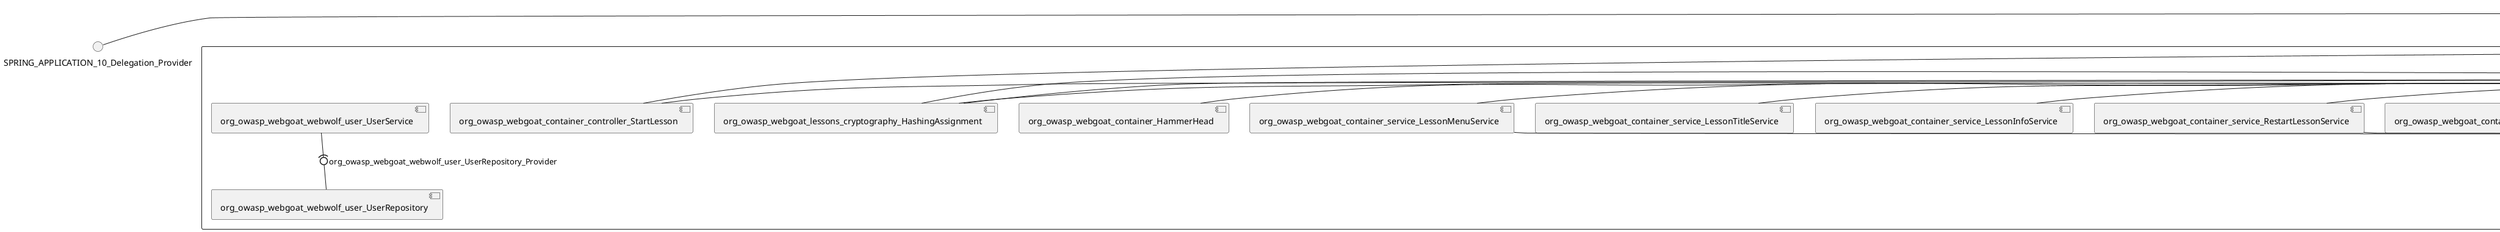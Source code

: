 @startuml
skinparam fixCircleLabelOverlapping true
skinparam componentStyle uml2
() SPRING_APPLICATION_10_Delegation_Provider
() SPRING_APPLICATION_11_Delegation_Provider
() SPRING_APPLICATION_12_Delegation_Provider
() SPRING_APPLICATION_13_Delegation_Provider
() SPRING_APPLICATION_14_Delegation_Provider
() SPRING_APPLICATION_15_Delegation_Provider
() SPRING_APPLICATION_16_Delegation_Provider
() SPRING_APPLICATION_2_Delegation_Provider
() SPRING_APPLICATION_3_Delegation_Provider
() SPRING_APPLICATION_4_Delegation_Provider
() SPRING_APPLICATION_5_Delegation_Provider
() SPRING_APPLICATION_6_Delegation_Provider
() SPRING_APPLICATION_7_Delegation_Provider
() SPRING_APPLICATION_8_Delegation_Provider
() SPRING_APPLICATION_9_Delegation_Provider
() SPRING_APPLICATION_BypassRestrictions_FieldRestrictions_POST_Delegation_Provider
() SPRING_APPLICATION_BypassRestrictions_frontendValidation_POST_Delegation_Provider
() SPRING_APPLICATION_ChromeDevTools_dummy_POST_Delegation_Provider
() SPRING_APPLICATION_ChromeDevTools_network_POST_Delegation_Provider
() SPRING_APPLICATION_CrossSiteScriptingStored_stored_xss_POST_Delegation_Provider
() SPRING_APPLICATION_CrossSiteScriptingStored_stored_xss_follow_up_POST_Delegation_Provider
() SPRING_APPLICATION_CrossSiteScripting_attack1_POST_Delegation_Provider
() SPRING_APPLICATION_CrossSiteScripting_attack3_POST_Delegation_Provider
() SPRING_APPLICATION_CrossSiteScripting_attack4_POST_Delegation_Provider
() SPRING_APPLICATION_CrossSiteScripting_attack5a_GET_Delegation_Provider
() SPRING_APPLICATION_CrossSiteScripting_attack6a_POST_Delegation_Provider
() SPRING_APPLICATION_CrossSiteScripting_dom_follow_up_POST_Delegation_Provider
() SPRING_APPLICATION_CrossSiteScripting_phone_home_xss_POST_Delegation_Provider
() SPRING_APPLICATION_CrossSiteScripting_quiz_GET_POST_Delegation_Provider
() SPRING_APPLICATION_Delegation_Provider
() SPRING_APPLICATION_GET_10_Delegation_Provider
() SPRING_APPLICATION_GET_11_Delegation_Provider
() SPRING_APPLICATION_GET_2_Delegation_Provider
() SPRING_APPLICATION_GET_3_Delegation_Provider
() SPRING_APPLICATION_GET_4_Delegation_Provider
() SPRING_APPLICATION_GET_5_Delegation_Provider
() SPRING_APPLICATION_GET_6_Delegation_Provider
() SPRING_APPLICATION_GET_7_Delegation_Provider
() SPRING_APPLICATION_GET_8_Delegation_Provider
() SPRING_APPLICATION_GET_9_Delegation_Provider
() SPRING_APPLICATION_GET_Delegation_Provider
() SPRING_APPLICATION_HtmlTampering_task_POST_Delegation_Provider
() SPRING_APPLICATION_HttpBasics_attack1_POST_Delegation_Provider
() SPRING_APPLICATION_HttpBasics_attack2_POST_Delegation_Provider
() SPRING_APPLICATION_IDOR_diff_attributes_POST_Delegation_Provider
() SPRING_APPLICATION_IDOR_login_POST_Delegation_Provider
() SPRING_APPLICATION_IDOR_profile_alt_path_POST_Delegation_Provider
() SPRING_APPLICATION_InsecureDeserialization_task_POST_Delegation_Provider
() SPRING_APPLICATION_InsecureLogin_Delegation_Provider
() SPRING_APPLICATION_JWT_decode_POST_Delegation_Provider
() SPRING_APPLICATION_JWT_jku_Delegation_Provider
() SPRING_APPLICATION_JWT_kid_Delegation_Provider
() SPRING_APPLICATION_JWT_quiz_GET_POST_Delegation_Provider
() SPRING_APPLICATION_JWT_refresh_Delegation_Provider
() SPRING_APPLICATION_JWT_secret_POST_Delegation_Provider
() SPRING_APPLICATION_JWT_votings_Delegation_Provider
() SPRING_APPLICATION_LogSpoofing_log_bleeding_POST_Delegation_Provider
() SPRING_APPLICATION_LogSpoofing_log_spoofing_POST_Delegation_Provider
() SPRING_APPLICATION_POST_10_Delegation_Provider
() SPRING_APPLICATION_POST_11_Delegation_Provider
() SPRING_APPLICATION_POST_12_Delegation_Provider
() SPRING_APPLICATION_POST_13_Delegation_Provider
() SPRING_APPLICATION_POST_14_Delegation_Provider
() SPRING_APPLICATION_POST_15_Delegation_Provider
() SPRING_APPLICATION_POST_16_Delegation_Provider
() SPRING_APPLICATION_POST_17_Delegation_Provider
() SPRING_APPLICATION_POST_18_Delegation_Provider
() SPRING_APPLICATION_POST_2_Delegation_Provider
() SPRING_APPLICATION_POST_3_Delegation_Provider
() SPRING_APPLICATION_POST_4_Delegation_Provider
() SPRING_APPLICATION_POST_5_Delegation_Provider
() SPRING_APPLICATION_POST_6_Delegation_Provider
() SPRING_APPLICATION_POST_7_Delegation_Provider
() SPRING_APPLICATION_POST_8_Delegation_Provider
() SPRING_APPLICATION_POST_9_Delegation_Provider
() SPRING_APPLICATION_POST_Delegation_Provider
() SPRING_APPLICATION_PUT_Delegation_Provider
() SPRING_APPLICATION_PasswordReset_ForgotPassword_create_password_reset_link_POST_Delegation_Provider
() SPRING_APPLICATION_PasswordReset_SecurityQuestions_POST_Delegation_Provider
() SPRING_APPLICATION_PasswordReset_reset_Delegation_Provider
() SPRING_APPLICATION_PasswordReset_simple_mail_reset_POST_Delegation_Provider
() SPRING_APPLICATION_PathTraversal_profile_picture_GET_Delegation_Provider
() SPRING_APPLICATION_PathTraversal_profile_picture_fix_GET_Delegation_Provider
() SPRING_APPLICATION_PathTraversal_profile_upload_POST_Delegation_Provider
() SPRING_APPLICATION_PathTraversal_profile_upload_fix_POST_Delegation_Provider
() SPRING_APPLICATION_PathTraversal_profile_upload_remove_user_input_POST_Delegation_Provider
() SPRING_APPLICATION_PathTraversal_random_POST_Delegation_Provider
() SPRING_APPLICATION_PathTraversal_random_picture_GET_Delegation_Provider
() SPRING_APPLICATION_PathTraversal_zip_slip_Delegation_Provider
() SPRING_APPLICATION_SSRF_task1_POST_Delegation_Provider
() SPRING_APPLICATION_SSRF_task2_POST_Delegation_Provider
() SPRING_APPLICATION_SecurePasswords_assignment_POST_Delegation_Provider
() SPRING_APPLICATION_SqlInjectionAdvanced_attack6a_POST_Delegation_Provider
() SPRING_APPLICATION_SqlInjectionAdvanced_attack6b_POST_Delegation_Provider
() SPRING_APPLICATION_SqlInjectionAdvanced_challenge_Login_POST_Delegation_Provider
() SPRING_APPLICATION_SqlInjectionAdvanced_challenge_PUT_Delegation_Provider
() SPRING_APPLICATION_SqlInjectionAdvanced_quiz_GET_POST_Delegation_Provider
() SPRING_APPLICATION_SqlInjectionMitigations_attack10a_POST_Delegation_Provider
() SPRING_APPLICATION_SqlInjectionMitigations_attack10b_POST_Delegation_Provider
() SPRING_APPLICATION_SqlInjectionMitigations_attack12a_POST_Delegation_Provider
() SPRING_APPLICATION_SqlInjectionMitigations_servers_GET_Delegation_Provider
() SPRING_APPLICATION_SqlInjection_assignment5a_POST_Delegation_Provider
() SPRING_APPLICATION_SqlInjection_assignment5b_POST_Delegation_Provider
() SPRING_APPLICATION_SqlInjection_attack10_POST_Delegation_Provider
() SPRING_APPLICATION_SqlInjection_attack2_POST_Delegation_Provider
() SPRING_APPLICATION_SqlInjection_attack3_POST_Delegation_Provider
() SPRING_APPLICATION_SqlInjection_attack4_POST_Delegation_Provider
() SPRING_APPLICATION_SqlInjection_attack5_POST_Delegation_Provider
() SPRING_APPLICATION_SqlInjection_attack8_POST_Delegation_Provider
() SPRING_APPLICATION_SqlInjection_attack9_POST_Delegation_Provider
() SPRING_APPLICATION_SqlOnlyInputValidationOnKeywords_attack_POST_Delegation_Provider
() SPRING_APPLICATION_SqlOnlyInputValidation_attack_POST_Delegation_Provider
() SPRING_APPLICATION_VulnerableComponents_attack1_POST_Delegation_Provider
() SPRING_APPLICATION_WebWolf_GET_Delegation_Provider
() SPRING_APPLICATION_WebWolf_landing_Delegation_Provider
() SPRING_APPLICATION_WebWolf_mail_Delegation_Provider
() SPRING_APPLICATION_challenge_1_POST_Delegation_Provider
() SPRING_APPLICATION_challenge_5_POST_Delegation_Provider
() SPRING_APPLICATION_challenge_7_Delegation_Provider
() SPRING_APPLICATION_challenge_8_Delegation_Provider
() SPRING_APPLICATION_challenge_logo_Delegation_Provider
() SPRING_APPLICATION_cia_quiz_GET_POST_Delegation_Provider
() SPRING_APPLICATION_clientSideFiltering_attack1_POST_Delegation_Provider
() SPRING_APPLICATION_clientSideFiltering_challenge_store_coupons_GET_Delegation_Provider
() SPRING_APPLICATION_clientSideFiltering_getItForFree_POST_Delegation_Provider
() SPRING_APPLICATION_clientSideFiltering_salaries_GET_Delegation_Provider
() SPRING_APPLICATION_crypto_encoding_basic_auth_POST_Delegation_Provider
() SPRING_APPLICATION_crypto_encoding_xor_POST_Delegation_Provider
() SPRING_APPLICATION_crypto_hashing_POST_Delegation_Provider
() SPRING_APPLICATION_crypto_secure_defaults_POST_Delegation_Provider
() SPRING_APPLICATION_crypto_signing_verify_POST_Delegation_Provider
() SPRING_APPLICATION_csrf_feedback_message_POST_Delegation_Provider
() SPRING_APPLICATION_csrf_review_POST_Delegation_Provider
() SPRING_APPLICATION_files_GET_Delegation_Provider
() SPRING_APPLICATION_fileupload_POST_Delegation_Provider
() SPRING_APPLICATION_jwt_Delegation_Provider
() SPRING_APPLICATION_landing_Delegation_Provider
() SPRING_APPLICATION_lesson_template_Delegation_Provider
() SPRING_APPLICATION_login_oauth_mvc_GET_Delegation_Provider
() SPRING_APPLICATION_mail_DELETE_GET_POST_Delegation_Provider
() SPRING_APPLICATION_register_mvc_POST_Delegation_Provider
() SPRING_APPLICATION_registration_GET_Delegation_Provider
() SPRING_APPLICATION_requests_GET_Delegation_Provider
() SPRING_APPLICATION_scoreboard_data_GET_Delegation_Provider
() SPRING_APPLICATION_server_directory_GET_Delegation_Provider
() SPRING_APPLICATION_service_debug_labels_mvc_Delegation_Provider
() SPRING_APPLICATION_service_lessonoverview_mvc_Delegation_Provider
() SPRING_APPLICATION_xxe_comments_GET_Delegation_Provider
rectangle System {
[org_owasp_webgoat_container_HammerHead] [[webgoat-webgoat.repository#_KHBaiCM3Ee-IQ7RO3t8ymA]]
[org_owasp_webgoat_container_WebWolfRedirect] [[webgoat-webgoat.repository#_KHBaiCM3Ee-IQ7RO3t8ymA]]
[org_owasp_webgoat_container_controller_StartLesson] [[webgoat-webgoat.repository#_KHBaiCM3Ee-IQ7RO3t8ymA]]
[org_owasp_webgoat_container_controller_Welcome] [[webgoat-webgoat.repository#_KHBaiCM3Ee-IQ7RO3t8ymA]]
[org_owasp_webgoat_container_i18n_PluginMessages_Provider] [[webgoat-webgoat.repository#_KHBaiCM3Ee-IQ7RO3t8ymA]]
[org_owasp_webgoat_container_service_EnvironmentService] [[webgoat-webgoat.repository#_KHBaiCM3Ee-IQ7RO3t8ymA]]
[org_owasp_webgoat_container_service_HintService] [[webgoat-webgoat.repository#_KHBaiCM3Ee-IQ7RO3t8ymA]]
[org_owasp_webgoat_container_service_LabelDebugService] [[webgoat-webgoat.repository#_KHBaiCM3Ee-IQ7RO3t8ymA]]
[org_owasp_webgoat_container_service_LabelService] [[webgoat-webgoat.repository#_KHBaiCM3Ee-IQ7RO3t8ymA]]
[org_owasp_webgoat_container_service_LessonInfoService] [[webgoat-webgoat.repository#_KHBaiCM3Ee-IQ7RO3t8ymA]]
[org_owasp_webgoat_container_service_LessonMenuService] [[webgoat-webgoat.repository#_KHBaiCM3Ee-IQ7RO3t8ymA]]
[org_owasp_webgoat_container_service_LessonProgressService] [[webgoat-webgoat.repository#_KHBaiCM3Ee-IQ7RO3t8ymA]]
[org_owasp_webgoat_container_service_LessonTitleService] [[webgoat-webgoat.repository#_KHBaiCM3Ee-IQ7RO3t8ymA]]
[org_owasp_webgoat_container_service_ReportCardService] [[webgoat-webgoat.repository#_KHBaiCM3Ee-IQ7RO3t8ymA]]
[org_owasp_webgoat_container_service_RestartLessonService] [[webgoat-webgoat.repository#_KHBaiCM3Ee-IQ7RO3t8ymA]]
[org_owasp_webgoat_container_service_SessionService] [[webgoat-webgoat.repository#_KHBaiCM3Ee-IQ7RO3t8ymA]]
[org_owasp_webgoat_container_session_UserSessionData_Provider] [[webgoat-webgoat.repository#_KHBaiCM3Ee-IQ7RO3t8ymA]]
[org_owasp_webgoat_container_session_WebSession_Provider] [[webgoat-webgoat.repository#_KHBaiCM3Ee-IQ7RO3t8ymA]]
[org_owasp_webgoat_container_users_RegistrationController] [[webgoat-webgoat.repository#_KHBaiCM3Ee-IQ7RO3t8ymA]]
[org_owasp_webgoat_container_users_Scoreboard] [[webgoat-webgoat.repository#_KHBaiCM3Ee-IQ7RO3t8ymA]]
[org_owasp_webgoat_container_users_UserRepository] [[webgoat-webgoat.repository#_KHBaiCM3Ee-IQ7RO3t8ymA]]
[org_owasp_webgoat_container_users_UserService] [[webgoat-webgoat.repository#_KHBaiCM3Ee-IQ7RO3t8ymA]]
[org_owasp_webgoat_container_users_UserTrackerRepository] [[webgoat-webgoat.repository#_KHBaiCM3Ee-IQ7RO3t8ymA]]
[org_owasp_webgoat_lessons_authbypass_VerifyAccount] [[webgoat-webgoat.repository#_KHBaiCM3Ee-IQ7RO3t8ymA]]
[org_owasp_webgoat_lessons_bypassrestrictions_BypassRestrictionsFieldRestrictions] [[webgoat-webgoat.repository#_KHBaiCM3Ee-IQ7RO3t8ymA]]
[org_owasp_webgoat_lessons_bypassrestrictions_BypassRestrictionsFrontendValidation] [[webgoat-webgoat.repository#_KHBaiCM3Ee-IQ7RO3t8ymA]]
[org_owasp_webgoat_lessons_challenges_FlagController] [[webgoat-webgoat.repository#_KHBaiCM3Ee-IQ7RO3t8ymA]]
[org_owasp_webgoat_lessons_challenges_challenge1_Assignment1] [[webgoat-webgoat.repository#_KHBaiCM3Ee-IQ7RO3t8ymA]]
[org_owasp_webgoat_lessons_challenges_challenge1_ImageServlet] [[webgoat-webgoat.repository#_KHBaiCM3Ee-IQ7RO3t8ymA]]
[org_owasp_webgoat_lessons_challenges_challenge5_Assignment5] [[webgoat-webgoat.repository#_KHBaiCM3Ee-IQ7RO3t8ymA]]
[org_owasp_webgoat_lessons_challenges_challenge7_Assignment7] [[webgoat-webgoat.repository#_KHBaiCM3Ee-IQ7RO3t8ymA]]
[org_owasp_webgoat_lessons_challenges_challenge8_Assignment8] [[webgoat-webgoat.repository#_KHBaiCM3Ee-IQ7RO3t8ymA]]
[org_owasp_webgoat_lessons_chromedevtools_NetworkDummy] [[webgoat-webgoat.repository#_KHBaiCM3Ee-IQ7RO3t8ymA]]
[org_owasp_webgoat_lessons_chromedevtools_NetworkLesson] [[webgoat-webgoat.repository#_KHBaiCM3Ee-IQ7RO3t8ymA]]
[org_owasp_webgoat_lessons_cia_CIAQuiz] [[webgoat-webgoat.repository#_KHBaiCM3Ee-IQ7RO3t8ymA]]
[org_owasp_webgoat_lessons_clientsidefiltering_ClientSideFilteringAssignment] [[webgoat-webgoat.repository#_KHBaiCM3Ee-IQ7RO3t8ymA]]
[org_owasp_webgoat_lessons_clientsidefiltering_ClientSideFilteringFreeAssignment] [[webgoat-webgoat.repository#_KHBaiCM3Ee-IQ7RO3t8ymA]]
[org_owasp_webgoat_lessons_clientsidefiltering_Salaries] [[webgoat-webgoat.repository#_KHBaiCM3Ee-IQ7RO3t8ymA]]
[org_owasp_webgoat_lessons_clientsidefiltering_ShopEndpoint] [[webgoat-webgoat.repository#_KHBaiCM3Ee-IQ7RO3t8ymA]]
[org_owasp_webgoat_lessons_cryptography_EncodingAssignment] [[webgoat-webgoat.repository#_KHBaiCM3Ee-IQ7RO3t8ymA]]
[org_owasp_webgoat_lessons_cryptography_HashingAssignment] [[webgoat-webgoat.repository#_KHBaiCM3Ee-IQ7RO3t8ymA]]
[org_owasp_webgoat_lessons_cryptography_SecureDefaultsAssignment] [[webgoat-webgoat.repository#_KHBaiCM3Ee-IQ7RO3t8ymA]]
[org_owasp_webgoat_lessons_cryptography_SigningAssignment] [[webgoat-webgoat.repository#_KHBaiCM3Ee-IQ7RO3t8ymA]]
[org_owasp_webgoat_lessons_cryptography_XOREncodingAssignment] [[webgoat-webgoat.repository#_KHBaiCM3Ee-IQ7RO3t8ymA]]
[org_owasp_webgoat_lessons_csrf_CSRFConfirmFlag1] [[webgoat-webgoat.repository#_KHBaiCM3Ee-IQ7RO3t8ymA]]
[org_owasp_webgoat_lessons_csrf_CSRFFeedback] [[webgoat-webgoat.repository#_KHBaiCM3Ee-IQ7RO3t8ymA]]
[org_owasp_webgoat_lessons_csrf_CSRFGetFlag] [[webgoat-webgoat.repository#_KHBaiCM3Ee-IQ7RO3t8ymA]]
[org_owasp_webgoat_lessons_csrf_CSRFLogin] [[webgoat-webgoat.repository#_KHBaiCM3Ee-IQ7RO3t8ymA]]
[org_owasp_webgoat_lessons_csrf_ForgedReviews] [[webgoat-webgoat.repository#_KHBaiCM3Ee-IQ7RO3t8ymA]]
[org_owasp_webgoat_lessons_csrf_ObjectMapper_Provider] [[webgoat-webgoat.repository#_KHBaiCM3Ee-IQ7RO3t8ymA]]
[org_owasp_webgoat_lessons_deserialization_InsecureDeserializationTask] [[webgoat-webgoat.repository#_KHBaiCM3Ee-IQ7RO3t8ymA]]
[org_owasp_webgoat_lessons_hijacksession_HijackSessionAssignment] [[webgoat-webgoat.repository#_KHBaiCM3Ee-IQ7RO3t8ymA]]
[org_owasp_webgoat_lessons_hijacksession_cas_HijackSessionAuthenticationProvider] [[webgoat-webgoat.repository#_KHBaiCM3Ee-IQ7RO3t8ymA]]
[org_owasp_webgoat_lessons_htmltampering_HtmlTamperingTask] [[webgoat-webgoat.repository#_KHBaiCM3Ee-IQ7RO3t8ymA]]
[org_owasp_webgoat_lessons_httpbasics_HttpBasicsLesson] [[webgoat-webgoat.repository#_KHBaiCM3Ee-IQ7RO3t8ymA]]
[org_owasp_webgoat_lessons_httpbasics_HttpBasicsQuiz] [[webgoat-webgoat.repository#_KHBaiCM3Ee-IQ7RO3t8ymA]]
[org_owasp_webgoat_lessons_httpproxies_HttpBasicsInterceptRequest] [[webgoat-webgoat.repository#_KHBaiCM3Ee-IQ7RO3t8ymA]]
[org_owasp_webgoat_lessons_idor_IDORDiffAttributes] [[webgoat-webgoat.repository#_KHBaiCM3Ee-IQ7RO3t8ymA]]
[org_owasp_webgoat_lessons_idor_IDOREditOtherProfile] [[webgoat-webgoat.repository#_KHBaiCM3Ee-IQ7RO3t8ymA]]
[org_owasp_webgoat_lessons_idor_IDORLogin] [[webgoat-webgoat.repository#_KHBaiCM3Ee-IQ7RO3t8ymA]]
[org_owasp_webgoat_lessons_idor_IDORViewOtherProfile] [[webgoat-webgoat.repository#_KHBaiCM3Ee-IQ7RO3t8ymA]]
[org_owasp_webgoat_lessons_idor_IDORViewOwnProfile] [[webgoat-webgoat.repository#_KHBaiCM3Ee-IQ7RO3t8ymA]]
[org_owasp_webgoat_lessons_idor_IDORViewOwnProfileAltUrl] [[webgoat-webgoat.repository#_KHBaiCM3Ee-IQ7RO3t8ymA]]
[org_owasp_webgoat_lessons_insecurelogin_InsecureLoginTask] [[webgoat-webgoat.repository#_KHBaiCM3Ee-IQ7RO3t8ymA]]
[org_owasp_webgoat_lessons_jwt_JWTDecodeEndpoint] [[webgoat-webgoat.repository#_KHBaiCM3Ee-IQ7RO3t8ymA]]
[org_owasp_webgoat_lessons_jwt_JWTQuiz] [[webgoat-webgoat.repository#_KHBaiCM3Ee-IQ7RO3t8ymA]]
[org_owasp_webgoat_lessons_jwt_JWTRefreshEndpoint] [[webgoat-webgoat.repository#_KHBaiCM3Ee-IQ7RO3t8ymA]]
[org_owasp_webgoat_lessons_jwt_JWTSecretKeyEndpoint] [[webgoat-webgoat.repository#_KHBaiCM3Ee-IQ7RO3t8ymA]]
[org_owasp_webgoat_lessons_jwt_JWTVotesEndpoint] [[webgoat-webgoat.repository#_KHBaiCM3Ee-IQ7RO3t8ymA]]
[org_owasp_webgoat_lessons_jwt_claimmisuse_JWTHeaderJKUEndpoint] [[webgoat-webgoat.repository#_KHBaiCM3Ee-IQ7RO3t8ymA]]
[org_owasp_webgoat_lessons_jwt_claimmisuse_JWTHeaderKIDEndpoint] [[webgoat-webgoat.repository#_KHBaiCM3Ee-IQ7RO3t8ymA]]
[org_owasp_webgoat_lessons_lessontemplate_SampleAttack] [[webgoat-webgoat.repository#_KHBaiCM3Ee-IQ7RO3t8ymA]]
[org_owasp_webgoat_lessons_logging_LogBleedingTask] [[webgoat-webgoat.repository#_KHBaiCM3Ee-IQ7RO3t8ymA]]
[org_owasp_webgoat_lessons_logging_LogSpoofingTask] [[webgoat-webgoat.repository#_KHBaiCM3Ee-IQ7RO3t8ymA]]
[org_owasp_webgoat_lessons_missingac_MissingFunctionACHiddenMenus] [[webgoat-webgoat.repository#_KHBaiCM3Ee-IQ7RO3t8ymA]]
[org_owasp_webgoat_lessons_missingac_MissingFunctionACUsers] [[webgoat-webgoat.repository#_KHBaiCM3Ee-IQ7RO3t8ymA]]
[org_owasp_webgoat_lessons_missingac_MissingFunctionACYourHash] [[webgoat-webgoat.repository#_KHBaiCM3Ee-IQ7RO3t8ymA]]
[org_owasp_webgoat_lessons_missingac_MissingFunctionACYourHashAdmin] [[webgoat-webgoat.repository#_KHBaiCM3Ee-IQ7RO3t8ymA]]
[org_owasp_webgoat_lessons_passwordreset_QuestionsAssignment] [[webgoat-webgoat.repository#_KHBaiCM3Ee-IQ7RO3t8ymA]]
[org_owasp_webgoat_lessons_passwordreset_ResetLinkAssignment] [[webgoat-webgoat.repository#_KHBaiCM3Ee-IQ7RO3t8ymA]]
[org_owasp_webgoat_lessons_passwordreset_ResetLinkAssignmentForgotPassword] [[webgoat-webgoat.repository#_KHBaiCM3Ee-IQ7RO3t8ymA]]
[org_owasp_webgoat_lessons_passwordreset_SecurityQuestionAssignment] [[webgoat-webgoat.repository#_KHBaiCM3Ee-IQ7RO3t8ymA]]
[org_owasp_webgoat_lessons_passwordreset_SimpleMailAssignment] [[webgoat-webgoat.repository#_KHBaiCM3Ee-IQ7RO3t8ymA]]
[org_owasp_webgoat_lessons_passwordreset_TriedQuestions] [[webgoat-webgoat.repository#_KHBaiCM3Ee-IQ7RO3t8ymA]]
[org_owasp_webgoat_lessons_pathtraversal_ProfileUpload] [[webgoat-webgoat.repository#_KHBaiCM3Ee-IQ7RO3t8ymA]]
[org_owasp_webgoat_lessons_pathtraversal_ProfileUploadFix] [[webgoat-webgoat.repository#_KHBaiCM3Ee-IQ7RO3t8ymA]]
[org_owasp_webgoat_lessons_pathtraversal_ProfileUploadRemoveUserInput] [[webgoat-webgoat.repository#_KHBaiCM3Ee-IQ7RO3t8ymA]]
[org_owasp_webgoat_lessons_pathtraversal_ProfileUploadRetrieval] [[webgoat-webgoat.repository#_KHBaiCM3Ee-IQ7RO3t8ymA]]
[org_owasp_webgoat_lessons_pathtraversal_ProfileZipSlip] [[webgoat-webgoat.repository#_KHBaiCM3Ee-IQ7RO3t8ymA]]
[org_owasp_webgoat_lessons_securepasswords_SecurePasswordsAssignment] [[webgoat-webgoat.repository#_KHBaiCM3Ee-IQ7RO3t8ymA]]
[org_owasp_webgoat_lessons_spoofcookie_SpoofCookieAssignment] [[webgoat-webgoat.repository#_KHBaiCM3Ee-IQ7RO3t8ymA]]
[org_owasp_webgoat_lessons_sqlinjection_advanced_SqlInjectionChallenge] [[webgoat-webgoat.repository#_KHBaiCM3Ee-IQ7RO3t8ymA]]
[org_owasp_webgoat_lessons_sqlinjection_advanced_SqlInjectionChallengeLogin] [[webgoat-webgoat.repository#_KHBaiCM3Ee-IQ7RO3t8ymA]]
[org_owasp_webgoat_lessons_sqlinjection_advanced_SqlInjectionLesson6a] [[webgoat-webgoat.repository#_KHBaiCM3Ee-IQ7RO3t8ymA]]
[org_owasp_webgoat_lessons_sqlinjection_advanced_SqlInjectionLesson6b] [[webgoat-webgoat.repository#_KHBaiCM3Ee-IQ7RO3t8ymA]]
[org_owasp_webgoat_lessons_sqlinjection_advanced_SqlInjectionQuiz] [[webgoat-webgoat.repository#_KHBaiCM3Ee-IQ7RO3t8ymA]]
[org_owasp_webgoat_lessons_sqlinjection_introduction_SqlInjectionLesson10] [[webgoat-webgoat.repository#_KHBaiCM3Ee-IQ7RO3t8ymA]]
[org_owasp_webgoat_lessons_sqlinjection_introduction_SqlInjectionLesson2] [[webgoat-webgoat.repository#_KHBaiCM3Ee-IQ7RO3t8ymA]]
[org_owasp_webgoat_lessons_sqlinjection_introduction_SqlInjectionLesson3] [[webgoat-webgoat.repository#_KHBaiCM3Ee-IQ7RO3t8ymA]]
[org_owasp_webgoat_lessons_sqlinjection_introduction_SqlInjectionLesson4] [[webgoat-webgoat.repository#_KHBaiCM3Ee-IQ7RO3t8ymA]]
[org_owasp_webgoat_lessons_sqlinjection_introduction_SqlInjectionLesson5] [[webgoat-webgoat.repository#_KHBaiCM3Ee-IQ7RO3t8ymA]]
[org_owasp_webgoat_lessons_sqlinjection_introduction_SqlInjectionLesson5a] [[webgoat-webgoat.repository#_KHBaiCM3Ee-IQ7RO3t8ymA]]
[org_owasp_webgoat_lessons_sqlinjection_introduction_SqlInjectionLesson5b] [[webgoat-webgoat.repository#_KHBaiCM3Ee-IQ7RO3t8ymA]]
[org_owasp_webgoat_lessons_sqlinjection_introduction_SqlInjectionLesson8] [[webgoat-webgoat.repository#_KHBaiCM3Ee-IQ7RO3t8ymA]]
[org_owasp_webgoat_lessons_sqlinjection_introduction_SqlInjectionLesson9] [[webgoat-webgoat.repository#_KHBaiCM3Ee-IQ7RO3t8ymA]]
[org_owasp_webgoat_lessons_sqlinjection_mitigation_Servers] [[webgoat-webgoat.repository#_KHBaiCM3Ee-IQ7RO3t8ymA]]
[org_owasp_webgoat_lessons_sqlinjection_mitigation_SqlInjectionLesson10a] [[webgoat-webgoat.repository#_KHBaiCM3Ee-IQ7RO3t8ymA]]
[org_owasp_webgoat_lessons_sqlinjection_mitigation_SqlInjectionLesson10b] [[webgoat-webgoat.repository#_KHBaiCM3Ee-IQ7RO3t8ymA]]
[org_owasp_webgoat_lessons_sqlinjection_mitigation_SqlInjectionLesson13] [[webgoat-webgoat.repository#_KHBaiCM3Ee-IQ7RO3t8ymA]]
[org_owasp_webgoat_lessons_sqlinjection_mitigation_SqlOnlyInputValidation] [[webgoat-webgoat.repository#_KHBaiCM3Ee-IQ7RO3t8ymA]]
[org_owasp_webgoat_lessons_sqlinjection_mitigation_SqlOnlyInputValidationOnKeywords] [[webgoat-webgoat.repository#_KHBaiCM3Ee-IQ7RO3t8ymA]]
[org_owasp_webgoat_lessons_ssrf_SSRFTask1] [[webgoat-webgoat.repository#_KHBaiCM3Ee-IQ7RO3t8ymA]]
[org_owasp_webgoat_lessons_ssrf_SSRFTask2] [[webgoat-webgoat.repository#_KHBaiCM3Ee-IQ7RO3t8ymA]]
[org_owasp_webgoat_lessons_vulnerablecomponents_VulnerableComponentsLesson] [[webgoat-webgoat.repository#_KHBaiCM3Ee-IQ7RO3t8ymA]]
[org_owasp_webgoat_lessons_webwolfintroduction_LandingAssignment] [[webgoat-webgoat.repository#_KHBaiCM3Ee-IQ7RO3t8ymA]]
[org_owasp_webgoat_lessons_webwolfintroduction_MailAssignment] [[webgoat-webgoat.repository#_KHBaiCM3Ee-IQ7RO3t8ymA]]
[org_owasp_webgoat_lessons_xss_CrossSiteScriptingLesson1] [[webgoat-webgoat.repository#_KHBaiCM3Ee-IQ7RO3t8ymA]]
[org_owasp_webgoat_lessons_xss_CrossSiteScriptingLesson3] [[webgoat-webgoat.repository#_KHBaiCM3Ee-IQ7RO3t8ymA]]
[org_owasp_webgoat_lessons_xss_CrossSiteScriptingLesson4] [[webgoat-webgoat.repository#_KHBaiCM3Ee-IQ7RO3t8ymA]]
[org_owasp_webgoat_lessons_xss_CrossSiteScriptingLesson5a] [[webgoat-webgoat.repository#_KHBaiCM3Ee-IQ7RO3t8ymA]]
[org_owasp_webgoat_lessons_xss_CrossSiteScriptingLesson6a] [[webgoat-webgoat.repository#_KHBaiCM3Ee-IQ7RO3t8ymA]]
[org_owasp_webgoat_lessons_xss_CrossSiteScriptingQuiz] [[webgoat-webgoat.repository#_KHBaiCM3Ee-IQ7RO3t8ymA]]
[org_owasp_webgoat_lessons_xss_DOMCrossSiteScripting] [[webgoat-webgoat.repository#_KHBaiCM3Ee-IQ7RO3t8ymA]]
[org_owasp_webgoat_lessons_xss_DOMCrossSiteScriptingVerifier] [[webgoat-webgoat.repository#_KHBaiCM3Ee-IQ7RO3t8ymA]]
[org_owasp_webgoat_lessons_xss_stored_StoredCrossSiteScriptingVerifier] [[webgoat-webgoat.repository#_KHBaiCM3Ee-IQ7RO3t8ymA]]
[org_owasp_webgoat_lessons_xss_stored_StoredXssComments] [[webgoat-webgoat.repository#_KHBaiCM3Ee-IQ7RO3t8ymA]]
[org_owasp_webgoat_lessons_xxe_BlindSendFileAssignment] [[webgoat-webgoat.repository#_KHBaiCM3Ee-IQ7RO3t8ymA]]
[org_owasp_webgoat_lessons_xxe_CommentsCache] [[webgoat-webgoat.repository#_KHBaiCM3Ee-IQ7RO3t8ymA]]
[org_owasp_webgoat_lessons_xxe_CommentsEndpoint] [[webgoat-webgoat.repository#_KHBaiCM3Ee-IQ7RO3t8ymA]]
[org_owasp_webgoat_lessons_xxe_ContentTypeAssignment] [[webgoat-webgoat.repository#_KHBaiCM3Ee-IQ7RO3t8ymA]]
[org_owasp_webgoat_lessons_xxe_SimpleXXE] [[webgoat-webgoat.repository#_KHBaiCM3Ee-IQ7RO3t8ymA]]
[org_owasp_webgoat_webwolf_FileServer] [[webgoat-webgoat.repository#_KHBaiCM3Ee-IQ7RO3t8ymA]]
[org_owasp_webgoat_webwolf_jwt_JWTController] [[webgoat-webgoat.repository#_KHBaiCM3Ee-IQ7RO3t8ymA]]
[org_owasp_webgoat_webwolf_mailbox_MailboxController] [[webgoat-webgoat.repository#_KHBaiCM3Ee-IQ7RO3t8ymA]]
[org_owasp_webgoat_webwolf_mailbox_MailboxRepository] [[webgoat-webgoat.repository#_KHBaiCM3Ee-IQ7RO3t8ymA]]
[org_owasp_webgoat_webwolf_requests_LandingPage] [[webgoat-webgoat.repository#_KHBaiCM3Ee-IQ7RO3t8ymA]]
[org_owasp_webgoat_webwolf_requests_Requests] [[webgoat-webgoat.repository#_KHBaiCM3Ee-IQ7RO3t8ymA]]
[org_owasp_webgoat_webwolf_user_UserRepository] [[webgoat-webgoat.repository#_KHBaiCM3Ee-IQ7RO3t8ymA]]
[org_owasp_webgoat_webwolf_user_UserService] [[webgoat-webgoat.repository#_KHBaiCM3Ee-IQ7RO3t8ymA]]
port SPRING_APPLICATION_10_Provider
SPRING_APPLICATION_10_Delegation_Provider - SPRING_APPLICATION_10_Provider
SPRING_APPLICATION_10_Provider - [org_owasp_webgoat_container_service_LabelDebugService]
port SPRING_APPLICATION_11_Provider
SPRING_APPLICATION_11_Delegation_Provider - SPRING_APPLICATION_11_Provider
SPRING_APPLICATION_11_Provider - [org_owasp_webgoat_container_controller_StartLesson]
port SPRING_APPLICATION_12_Provider
SPRING_APPLICATION_12_Delegation_Provider - SPRING_APPLICATION_12_Provider
SPRING_APPLICATION_12_Provider - [org_owasp_webgoat_lessons_xxe_SimpleXXE]
port SPRING_APPLICATION_13_Provider
SPRING_APPLICATION_13_Delegation_Provider - SPRING_APPLICATION_13_Provider
SPRING_APPLICATION_13_Provider - [org_owasp_webgoat_lessons_cryptography_HashingAssignment]
port SPRING_APPLICATION_14_Provider
SPRING_APPLICATION_14_Delegation_Provider - SPRING_APPLICATION_14_Provider
SPRING_APPLICATION_14_Provider - [org_owasp_webgoat_lessons_cryptography_HashingAssignment]
port SPRING_APPLICATION_15_Provider
SPRING_APPLICATION_15_Delegation_Provider - SPRING_APPLICATION_15_Provider
SPRING_APPLICATION_15_Provider - [org_owasp_webgoat_container_HammerHead]
port SPRING_APPLICATION_16_Provider
SPRING_APPLICATION_16_Delegation_Provider - SPRING_APPLICATION_16_Provider
SPRING_APPLICATION_16_Provider - [org_owasp_webgoat_webwolf_FileServer]
port SPRING_APPLICATION_2_Provider
SPRING_APPLICATION_2_Delegation_Provider - SPRING_APPLICATION_2_Provider
SPRING_APPLICATION_2_Provider - [org_owasp_webgoat_container_controller_StartLesson]
port SPRING_APPLICATION_3_Provider
SPRING_APPLICATION_3_Delegation_Provider - SPRING_APPLICATION_3_Provider
SPRING_APPLICATION_3_Provider - [org_owasp_webgoat_container_service_LessonMenuService]
port SPRING_APPLICATION_4_Provider
SPRING_APPLICATION_4_Delegation_Provider - SPRING_APPLICATION_4_Provider
SPRING_APPLICATION_4_Provider - [org_owasp_webgoat_container_service_LessonTitleService]
port SPRING_APPLICATION_5_Provider
SPRING_APPLICATION_5_Delegation_Provider - SPRING_APPLICATION_5_Provider
SPRING_APPLICATION_5_Provider - [org_owasp_webgoat_container_service_LessonInfoService]
port SPRING_APPLICATION_6_Provider
SPRING_APPLICATION_6_Delegation_Provider - SPRING_APPLICATION_6_Provider
SPRING_APPLICATION_6_Provider - [org_owasp_webgoat_lessons_cryptography_SigningAssignment]
port SPRING_APPLICATION_7_Provider
SPRING_APPLICATION_7_Delegation_Provider - SPRING_APPLICATION_7_Provider
SPRING_APPLICATION_7_Provider - [org_owasp_webgoat_container_service_RestartLessonService]
port SPRING_APPLICATION_8_Provider
SPRING_APPLICATION_8_Delegation_Provider - SPRING_APPLICATION_8_Provider
SPRING_APPLICATION_8_Provider - [org_owasp_webgoat_container_service_SessionService]
port SPRING_APPLICATION_9_Provider
SPRING_APPLICATION_9_Delegation_Provider - SPRING_APPLICATION_9_Provider
SPRING_APPLICATION_9_Provider - [org_owasp_webgoat_lessons_jwt_JWTSecretKeyEndpoint]
port SPRING_APPLICATION_BypassRestrictions_FieldRestrictions_POST_Provider
SPRING_APPLICATION_BypassRestrictions_FieldRestrictions_POST_Delegation_Provider - SPRING_APPLICATION_BypassRestrictions_FieldRestrictions_POST_Provider
SPRING_APPLICATION_BypassRestrictions_FieldRestrictions_POST_Provider - [org_owasp_webgoat_lessons_bypassrestrictions_BypassRestrictionsFieldRestrictions]
port SPRING_APPLICATION_BypassRestrictions_frontendValidation_POST_Provider
SPRING_APPLICATION_BypassRestrictions_frontendValidation_POST_Delegation_Provider - SPRING_APPLICATION_BypassRestrictions_frontendValidation_POST_Provider
SPRING_APPLICATION_BypassRestrictions_frontendValidation_POST_Provider - [org_owasp_webgoat_lessons_bypassrestrictions_BypassRestrictionsFrontendValidation]
port SPRING_APPLICATION_ChromeDevTools_dummy_POST_Provider
SPRING_APPLICATION_ChromeDevTools_dummy_POST_Delegation_Provider - SPRING_APPLICATION_ChromeDevTools_dummy_POST_Provider
SPRING_APPLICATION_ChromeDevTools_dummy_POST_Provider - [org_owasp_webgoat_lessons_chromedevtools_NetworkDummy]
port SPRING_APPLICATION_ChromeDevTools_network_POST_Provider
SPRING_APPLICATION_ChromeDevTools_network_POST_Delegation_Provider - SPRING_APPLICATION_ChromeDevTools_network_POST_Provider
SPRING_APPLICATION_ChromeDevTools_network_POST_Provider - [org_owasp_webgoat_lessons_chromedevtools_NetworkLesson]
port SPRING_APPLICATION_CrossSiteScriptingStored_stored_xss_POST_Provider
SPRING_APPLICATION_CrossSiteScriptingStored_stored_xss_POST_Delegation_Provider - SPRING_APPLICATION_CrossSiteScriptingStored_stored_xss_POST_Provider
SPRING_APPLICATION_CrossSiteScriptingStored_stored_xss_POST_Provider - [org_owasp_webgoat_lessons_xss_stored_StoredXssComments]
port SPRING_APPLICATION_CrossSiteScriptingStored_stored_xss_follow_up_POST_Provider
SPRING_APPLICATION_CrossSiteScriptingStored_stored_xss_follow_up_POST_Delegation_Provider - SPRING_APPLICATION_CrossSiteScriptingStored_stored_xss_follow_up_POST_Provider
SPRING_APPLICATION_CrossSiteScriptingStored_stored_xss_follow_up_POST_Provider - [org_owasp_webgoat_lessons_xss_stored_StoredCrossSiteScriptingVerifier]
port SPRING_APPLICATION_CrossSiteScripting_attack1_POST_Provider
SPRING_APPLICATION_CrossSiteScripting_attack1_POST_Delegation_Provider - SPRING_APPLICATION_CrossSiteScripting_attack1_POST_Provider
SPRING_APPLICATION_CrossSiteScripting_attack1_POST_Provider - [org_owasp_webgoat_lessons_xss_CrossSiteScriptingLesson1]
port SPRING_APPLICATION_CrossSiteScripting_attack3_POST_Provider
SPRING_APPLICATION_CrossSiteScripting_attack3_POST_Delegation_Provider - SPRING_APPLICATION_CrossSiteScripting_attack3_POST_Provider
SPRING_APPLICATION_CrossSiteScripting_attack3_POST_Provider - [org_owasp_webgoat_lessons_xss_CrossSiteScriptingLesson3]
port SPRING_APPLICATION_CrossSiteScripting_attack4_POST_Provider
SPRING_APPLICATION_CrossSiteScripting_attack4_POST_Delegation_Provider - SPRING_APPLICATION_CrossSiteScripting_attack4_POST_Provider
SPRING_APPLICATION_CrossSiteScripting_attack4_POST_Provider - [org_owasp_webgoat_lessons_xss_CrossSiteScriptingLesson4]
port SPRING_APPLICATION_CrossSiteScripting_attack5a_GET_Provider
SPRING_APPLICATION_CrossSiteScripting_attack5a_GET_Delegation_Provider - SPRING_APPLICATION_CrossSiteScripting_attack5a_GET_Provider
SPRING_APPLICATION_CrossSiteScripting_attack5a_GET_Provider - [org_owasp_webgoat_lessons_xss_CrossSiteScriptingLesson5a]
port SPRING_APPLICATION_CrossSiteScripting_attack6a_POST_Provider
SPRING_APPLICATION_CrossSiteScripting_attack6a_POST_Delegation_Provider - SPRING_APPLICATION_CrossSiteScripting_attack6a_POST_Provider
SPRING_APPLICATION_CrossSiteScripting_attack6a_POST_Provider - [org_owasp_webgoat_lessons_xss_CrossSiteScriptingLesson6a]
port SPRING_APPLICATION_CrossSiteScripting_dom_follow_up_POST_Provider
SPRING_APPLICATION_CrossSiteScripting_dom_follow_up_POST_Delegation_Provider - SPRING_APPLICATION_CrossSiteScripting_dom_follow_up_POST_Provider
SPRING_APPLICATION_CrossSiteScripting_dom_follow_up_POST_Provider - [org_owasp_webgoat_lessons_xss_DOMCrossSiteScriptingVerifier]
port SPRING_APPLICATION_CrossSiteScripting_phone_home_xss_POST_Provider
SPRING_APPLICATION_CrossSiteScripting_phone_home_xss_POST_Delegation_Provider - SPRING_APPLICATION_CrossSiteScripting_phone_home_xss_POST_Provider
SPRING_APPLICATION_CrossSiteScripting_phone_home_xss_POST_Provider - [org_owasp_webgoat_lessons_xss_DOMCrossSiteScripting]
port SPRING_APPLICATION_CrossSiteScripting_quiz_GET_POST_Provider
SPRING_APPLICATION_CrossSiteScripting_quiz_GET_POST_Delegation_Provider - SPRING_APPLICATION_CrossSiteScripting_quiz_GET_POST_Provider
SPRING_APPLICATION_CrossSiteScripting_quiz_GET_POST_Provider - [org_owasp_webgoat_lessons_xss_CrossSiteScriptingQuiz]
port SPRING_APPLICATION_Provider
SPRING_APPLICATION_Delegation_Provider - SPRING_APPLICATION_Provider
SPRING_APPLICATION_Provider - [org_owasp_webgoat_lessons_httpproxies_HttpBasicsInterceptRequest]
port SPRING_APPLICATION_GET_10_Provider
SPRING_APPLICATION_GET_10_Delegation_Provider - SPRING_APPLICATION_GET_10_Provider
SPRING_APPLICATION_GET_10_Provider - [org_owasp_webgoat_container_controller_Welcome]
port SPRING_APPLICATION_GET_11_Provider
SPRING_APPLICATION_GET_11_Delegation_Provider - SPRING_APPLICATION_GET_11_Provider
SPRING_APPLICATION_GET_11_Provider - [org_owasp_webgoat_lessons_cryptography_EncodingAssignment]
port SPRING_APPLICATION_GET_2_Provider
SPRING_APPLICATION_GET_2_Delegation_Provider - SPRING_APPLICATION_GET_2_Provider
SPRING_APPLICATION_GET_2_Provider - [org_owasp_webgoat_container_service_HintService]
port SPRING_APPLICATION_GET_3_Provider
SPRING_APPLICATION_GET_3_Delegation_Provider - SPRING_APPLICATION_GET_3_Provider
SPRING_APPLICATION_GET_3_Provider - [org_owasp_webgoat_lessons_missingac_MissingFunctionACUsers]
port SPRING_APPLICATION_GET_4_Provider
SPRING_APPLICATION_GET_4_Delegation_Provider - SPRING_APPLICATION_GET_4_Provider
SPRING_APPLICATION_GET_4_Provider - [org_owasp_webgoat_lessons_idor_IDORViewOtherProfile]
port SPRING_APPLICATION_GET_5_Provider
SPRING_APPLICATION_GET_5_Delegation_Provider - SPRING_APPLICATION_GET_5_Provider
SPRING_APPLICATION_GET_5_Provider - [org_owasp_webgoat_container_service_LabelService]
port SPRING_APPLICATION_GET_6_Provider
SPRING_APPLICATION_GET_6_Delegation_Provider - SPRING_APPLICATION_GET_6_Provider
SPRING_APPLICATION_GET_6_Provider - [org_owasp_webgoat_container_service_ReportCardService]
port SPRING_APPLICATION_GET_7_Provider
SPRING_APPLICATION_GET_7_Delegation_Provider - SPRING_APPLICATION_GET_7_Provider
SPRING_APPLICATION_GET_7_Provider - [org_owasp_webgoat_lessons_csrf_ForgedReviews]
port SPRING_APPLICATION_GET_8_Provider
SPRING_APPLICATION_GET_8_Delegation_Provider - SPRING_APPLICATION_GET_8_Provider
SPRING_APPLICATION_GET_8_Provider - [org_owasp_webgoat_lessons_spoofcookie_SpoofCookieAssignment]
port SPRING_APPLICATION_GET_9_Provider
SPRING_APPLICATION_GET_9_Delegation_Provider - SPRING_APPLICATION_GET_9_Provider
SPRING_APPLICATION_GET_9_Provider - [org_owasp_webgoat_lessons_xss_stored_StoredXssComments]
port SPRING_APPLICATION_GET_Provider
SPRING_APPLICATION_GET_Delegation_Provider - SPRING_APPLICATION_GET_Provider
SPRING_APPLICATION_GET_Provider - [org_owasp_webgoat_lessons_idor_IDORViewOwnProfile]
port SPRING_APPLICATION_HtmlTampering_task_POST_Provider
SPRING_APPLICATION_HtmlTampering_task_POST_Delegation_Provider - SPRING_APPLICATION_HtmlTampering_task_POST_Provider
SPRING_APPLICATION_HtmlTampering_task_POST_Provider - [org_owasp_webgoat_lessons_htmltampering_HtmlTamperingTask]
port SPRING_APPLICATION_HttpBasics_attack1_POST_Provider
SPRING_APPLICATION_HttpBasics_attack1_POST_Delegation_Provider - SPRING_APPLICATION_HttpBasics_attack1_POST_Provider
SPRING_APPLICATION_HttpBasics_attack1_POST_Provider - [org_owasp_webgoat_lessons_httpbasics_HttpBasicsLesson]
port SPRING_APPLICATION_HttpBasics_attack2_POST_Provider
SPRING_APPLICATION_HttpBasics_attack2_POST_Delegation_Provider - SPRING_APPLICATION_HttpBasics_attack2_POST_Provider
SPRING_APPLICATION_HttpBasics_attack2_POST_Provider - [org_owasp_webgoat_lessons_httpbasics_HttpBasicsQuiz]
port SPRING_APPLICATION_IDOR_diff_attributes_POST_Provider
SPRING_APPLICATION_IDOR_diff_attributes_POST_Delegation_Provider - SPRING_APPLICATION_IDOR_diff_attributes_POST_Provider
SPRING_APPLICATION_IDOR_diff_attributes_POST_Provider - [org_owasp_webgoat_lessons_idor_IDORDiffAttributes]
port SPRING_APPLICATION_IDOR_login_POST_Provider
SPRING_APPLICATION_IDOR_login_POST_Delegation_Provider - SPRING_APPLICATION_IDOR_login_POST_Provider
SPRING_APPLICATION_IDOR_login_POST_Provider - [org_owasp_webgoat_lessons_idor_IDORLogin]
port SPRING_APPLICATION_IDOR_profile_alt_path_POST_Provider
SPRING_APPLICATION_IDOR_profile_alt_path_POST_Delegation_Provider - SPRING_APPLICATION_IDOR_profile_alt_path_POST_Provider
SPRING_APPLICATION_IDOR_profile_alt_path_POST_Provider - [org_owasp_webgoat_lessons_idor_IDORViewOwnProfileAltUrl]
port SPRING_APPLICATION_InsecureDeserialization_task_POST_Provider
SPRING_APPLICATION_InsecureDeserialization_task_POST_Delegation_Provider - SPRING_APPLICATION_InsecureDeserialization_task_POST_Provider
SPRING_APPLICATION_InsecureDeserialization_task_POST_Provider - [org_owasp_webgoat_lessons_deserialization_InsecureDeserializationTask]
port SPRING_APPLICATION_InsecureLogin_Provider
SPRING_APPLICATION_InsecureLogin_Delegation_Provider - SPRING_APPLICATION_InsecureLogin_Provider
SPRING_APPLICATION_InsecureLogin_Provider - [org_owasp_webgoat_lessons_insecurelogin_InsecureLoginTask]
port SPRING_APPLICATION_JWT_decode_POST_Provider
SPRING_APPLICATION_JWT_decode_POST_Delegation_Provider - SPRING_APPLICATION_JWT_decode_POST_Provider
SPRING_APPLICATION_JWT_decode_POST_Provider - [org_owasp_webgoat_lessons_jwt_JWTDecodeEndpoint]
port SPRING_APPLICATION_JWT_jku_Provider
SPRING_APPLICATION_JWT_jku_Delegation_Provider - SPRING_APPLICATION_JWT_jku_Provider
SPRING_APPLICATION_JWT_jku_Provider - [org_owasp_webgoat_lessons_jwt_claimmisuse_JWTHeaderJKUEndpoint]
port SPRING_APPLICATION_JWT_kid_Provider
SPRING_APPLICATION_JWT_kid_Delegation_Provider - SPRING_APPLICATION_JWT_kid_Provider
SPRING_APPLICATION_JWT_kid_Provider - [org_owasp_webgoat_lessons_jwt_claimmisuse_JWTHeaderKIDEndpoint]
port SPRING_APPLICATION_JWT_quiz_GET_POST_Provider
SPRING_APPLICATION_JWT_quiz_GET_POST_Delegation_Provider - SPRING_APPLICATION_JWT_quiz_GET_POST_Provider
SPRING_APPLICATION_JWT_quiz_GET_POST_Provider - [org_owasp_webgoat_lessons_jwt_JWTQuiz]
port SPRING_APPLICATION_JWT_refresh_Provider
SPRING_APPLICATION_JWT_refresh_Delegation_Provider - SPRING_APPLICATION_JWT_refresh_Provider
SPRING_APPLICATION_JWT_refresh_Provider - [org_owasp_webgoat_lessons_jwt_JWTRefreshEndpoint]
port SPRING_APPLICATION_JWT_secret_POST_Provider
SPRING_APPLICATION_JWT_secret_POST_Delegation_Provider - SPRING_APPLICATION_JWT_secret_POST_Provider
SPRING_APPLICATION_JWT_secret_POST_Provider - [org_owasp_webgoat_lessons_jwt_JWTSecretKeyEndpoint]
port SPRING_APPLICATION_JWT_votings_Provider
SPRING_APPLICATION_JWT_votings_Delegation_Provider - SPRING_APPLICATION_JWT_votings_Provider
SPRING_APPLICATION_JWT_votings_Provider - [org_owasp_webgoat_lessons_jwt_JWTVotesEndpoint]
port SPRING_APPLICATION_LogSpoofing_log_bleeding_POST_Provider
SPRING_APPLICATION_LogSpoofing_log_bleeding_POST_Delegation_Provider - SPRING_APPLICATION_LogSpoofing_log_bleeding_POST_Provider
SPRING_APPLICATION_LogSpoofing_log_bleeding_POST_Provider - [org_owasp_webgoat_lessons_logging_LogBleedingTask]
port SPRING_APPLICATION_LogSpoofing_log_spoofing_POST_Provider
SPRING_APPLICATION_LogSpoofing_log_spoofing_POST_Delegation_Provider - SPRING_APPLICATION_LogSpoofing_log_spoofing_POST_Provider
SPRING_APPLICATION_LogSpoofing_log_spoofing_POST_Provider - [org_owasp_webgoat_lessons_logging_LogSpoofingTask]
port SPRING_APPLICATION_POST_10_Provider
SPRING_APPLICATION_POST_10_Delegation_Provider - SPRING_APPLICATION_POST_10_Provider
SPRING_APPLICATION_POST_10_Provider - [org_owasp_webgoat_lessons_chromedevtools_NetworkLesson]
port SPRING_APPLICATION_POST_11_Provider
SPRING_APPLICATION_POST_11_Delegation_Provider - SPRING_APPLICATION_POST_11_Provider
SPRING_APPLICATION_POST_11_Provider - [org_owasp_webgoat_lessons_csrf_CSRFFeedback]
port SPRING_APPLICATION_POST_12_Provider
SPRING_APPLICATION_POST_12_Delegation_Provider - SPRING_APPLICATION_POST_12_Provider
SPRING_APPLICATION_POST_12_Provider - [org_owasp_webgoat_lessons_missingac_MissingFunctionACHiddenMenus]
port SPRING_APPLICATION_POST_13_Provider
SPRING_APPLICATION_POST_13_Delegation_Provider - SPRING_APPLICATION_POST_13_Provider
SPRING_APPLICATION_POST_13_Provider - [org_owasp_webgoat_lessons_hijacksession_HijackSessionAssignment]
port SPRING_APPLICATION_POST_14_Provider
SPRING_APPLICATION_POST_14_Delegation_Provider - SPRING_APPLICATION_POST_14_Provider
SPRING_APPLICATION_POST_14_Provider - [org_owasp_webgoat_lessons_missingac_MissingFunctionACYourHashAdmin]
port SPRING_APPLICATION_POST_15_Provider
SPRING_APPLICATION_POST_15_Delegation_Provider - SPRING_APPLICATION_POST_15_Provider
SPRING_APPLICATION_POST_15_Provider - [org_owasp_webgoat_lessons_missingac_MissingFunctionACYourHash]
port SPRING_APPLICATION_POST_16_Provider
SPRING_APPLICATION_POST_16_Delegation_Provider - SPRING_APPLICATION_POST_16_Provider
SPRING_APPLICATION_POST_16_Provider - [org_owasp_webgoat_lessons_passwordreset_QuestionsAssignment]
port SPRING_APPLICATION_POST_17_Provider
SPRING_APPLICATION_POST_17_Delegation_Provider - SPRING_APPLICATION_POST_17_Provider
SPRING_APPLICATION_POST_17_Provider - [org_owasp_webgoat_lessons_csrf_CSRFGetFlag]
port SPRING_APPLICATION_POST_18_Provider
SPRING_APPLICATION_POST_18_Delegation_Provider - SPRING_APPLICATION_POST_18_Provider
SPRING_APPLICATION_POST_18_Provider - [org_owasp_webgoat_lessons_xxe_SimpleXXE]
port SPRING_APPLICATION_POST_2_Provider
SPRING_APPLICATION_POST_2_Delegation_Provider - SPRING_APPLICATION_POST_2_Provider
SPRING_APPLICATION_POST_2_Provider - [org_owasp_webgoat_lessons_csrf_CSRFLogin]
port SPRING_APPLICATION_POST_3_Provider
SPRING_APPLICATION_POST_3_Delegation_Provider - SPRING_APPLICATION_POST_3_Provider
SPRING_APPLICATION_POST_3_Provider - [org_owasp_webgoat_lessons_missingac_MissingFunctionACUsers]
port SPRING_APPLICATION_POST_4_Provider
SPRING_APPLICATION_POST_4_Delegation_Provider - SPRING_APPLICATION_POST_4_Provider
SPRING_APPLICATION_POST_4_Provider - [org_owasp_webgoat_lessons_xxe_ContentTypeAssignment]
port SPRING_APPLICATION_POST_5_Provider
SPRING_APPLICATION_POST_5_Delegation_Provider - SPRING_APPLICATION_POST_5_Provider
SPRING_APPLICATION_POST_5_Provider - [org_owasp_webgoat_lessons_authbypass_VerifyAccount]
port SPRING_APPLICATION_POST_6_Provider
SPRING_APPLICATION_POST_6_Delegation_Provider - SPRING_APPLICATION_POST_6_Provider
SPRING_APPLICATION_POST_6_Provider - [org_owasp_webgoat_lessons_xxe_BlindSendFileAssignment]
port SPRING_APPLICATION_POST_7_Provider
SPRING_APPLICATION_POST_7_Delegation_Provider - SPRING_APPLICATION_POST_7_Provider
SPRING_APPLICATION_POST_7_Provider - [org_owasp_webgoat_lessons_spoofcookie_SpoofCookieAssignment]
port SPRING_APPLICATION_POST_8_Provider
SPRING_APPLICATION_POST_8_Delegation_Provider - SPRING_APPLICATION_POST_8_Provider
SPRING_APPLICATION_POST_8_Provider - [org_owasp_webgoat_lessons_challenges_FlagController]
port SPRING_APPLICATION_POST_9_Provider
SPRING_APPLICATION_POST_9_Delegation_Provider - SPRING_APPLICATION_POST_9_Provider
SPRING_APPLICATION_POST_9_Provider - [org_owasp_webgoat_lessons_csrf_CSRFConfirmFlag1]
port SPRING_APPLICATION_POST_Provider
SPRING_APPLICATION_POST_Delegation_Provider - SPRING_APPLICATION_POST_Provider
SPRING_APPLICATION_POST_Provider - [org_owasp_webgoat_lessons_passwordreset_SimpleMailAssignment]
port SPRING_APPLICATION_PUT_Provider
SPRING_APPLICATION_PUT_Delegation_Provider - SPRING_APPLICATION_PUT_Provider
SPRING_APPLICATION_PUT_Provider - [org_owasp_webgoat_lessons_idor_IDOREditOtherProfile]
port SPRING_APPLICATION_PasswordReset_ForgotPassword_create_password_reset_link_POST_Provider
SPRING_APPLICATION_PasswordReset_ForgotPassword_create_password_reset_link_POST_Delegation_Provider - SPRING_APPLICATION_PasswordReset_ForgotPassword_create_password_reset_link_POST_Provider
SPRING_APPLICATION_PasswordReset_ForgotPassword_create_password_reset_link_POST_Provider - [org_owasp_webgoat_lessons_passwordreset_ResetLinkAssignmentForgotPassword]
port SPRING_APPLICATION_PasswordReset_SecurityQuestions_POST_Provider
SPRING_APPLICATION_PasswordReset_SecurityQuestions_POST_Delegation_Provider - SPRING_APPLICATION_PasswordReset_SecurityQuestions_POST_Provider
SPRING_APPLICATION_PasswordReset_SecurityQuestions_POST_Provider - [org_owasp_webgoat_lessons_passwordreset_SecurityQuestionAssignment]
port SPRING_APPLICATION_PasswordReset_reset_Provider
SPRING_APPLICATION_PasswordReset_reset_Delegation_Provider - SPRING_APPLICATION_PasswordReset_reset_Provider
SPRING_APPLICATION_PasswordReset_reset_Provider - [org_owasp_webgoat_lessons_passwordreset_ResetLinkAssignment]
port SPRING_APPLICATION_PasswordReset_simple_mail_reset_POST_Provider
SPRING_APPLICATION_PasswordReset_simple_mail_reset_POST_Delegation_Provider - SPRING_APPLICATION_PasswordReset_simple_mail_reset_POST_Provider
SPRING_APPLICATION_PasswordReset_simple_mail_reset_POST_Provider - [org_owasp_webgoat_lessons_passwordreset_SimpleMailAssignment]
port SPRING_APPLICATION_PathTraversal_profile_picture_GET_Provider
SPRING_APPLICATION_PathTraversal_profile_picture_GET_Delegation_Provider - SPRING_APPLICATION_PathTraversal_profile_picture_GET_Provider
SPRING_APPLICATION_PathTraversal_profile_picture_GET_Provider - [org_owasp_webgoat_lessons_pathtraversal_ProfileUpload]
port SPRING_APPLICATION_PathTraversal_profile_picture_fix_GET_Provider
SPRING_APPLICATION_PathTraversal_profile_picture_fix_GET_Delegation_Provider - SPRING_APPLICATION_PathTraversal_profile_picture_fix_GET_Provider
SPRING_APPLICATION_PathTraversal_profile_picture_fix_GET_Provider - [org_owasp_webgoat_lessons_pathtraversal_ProfileUploadFix]
port SPRING_APPLICATION_PathTraversal_profile_upload_POST_Provider
SPRING_APPLICATION_PathTraversal_profile_upload_POST_Delegation_Provider - SPRING_APPLICATION_PathTraversal_profile_upload_POST_Provider
SPRING_APPLICATION_PathTraversal_profile_upload_POST_Provider - [org_owasp_webgoat_lessons_pathtraversal_ProfileUpload]
port SPRING_APPLICATION_PathTraversal_profile_upload_fix_POST_Provider
SPRING_APPLICATION_PathTraversal_profile_upload_fix_POST_Delegation_Provider - SPRING_APPLICATION_PathTraversal_profile_upload_fix_POST_Provider
SPRING_APPLICATION_PathTraversal_profile_upload_fix_POST_Provider - [org_owasp_webgoat_lessons_pathtraversal_ProfileUploadFix]
port SPRING_APPLICATION_PathTraversal_profile_upload_remove_user_input_POST_Provider
SPRING_APPLICATION_PathTraversal_profile_upload_remove_user_input_POST_Delegation_Provider - SPRING_APPLICATION_PathTraversal_profile_upload_remove_user_input_POST_Provider
SPRING_APPLICATION_PathTraversal_profile_upload_remove_user_input_POST_Provider - [org_owasp_webgoat_lessons_pathtraversal_ProfileUploadRemoveUserInput]
port SPRING_APPLICATION_PathTraversal_random_POST_Provider
SPRING_APPLICATION_PathTraversal_random_POST_Delegation_Provider - SPRING_APPLICATION_PathTraversal_random_POST_Provider
SPRING_APPLICATION_PathTraversal_random_POST_Provider - [org_owasp_webgoat_lessons_pathtraversal_ProfileUploadRetrieval]
port SPRING_APPLICATION_PathTraversal_random_picture_GET_Provider
SPRING_APPLICATION_PathTraversal_random_picture_GET_Delegation_Provider - SPRING_APPLICATION_PathTraversal_random_picture_GET_Provider
SPRING_APPLICATION_PathTraversal_random_picture_GET_Provider - [org_owasp_webgoat_lessons_pathtraversal_ProfileUploadRetrieval]
port SPRING_APPLICATION_PathTraversal_zip_slip_Provider
SPRING_APPLICATION_PathTraversal_zip_slip_Delegation_Provider - SPRING_APPLICATION_PathTraversal_zip_slip_Provider
SPRING_APPLICATION_PathTraversal_zip_slip_Provider - [org_owasp_webgoat_lessons_pathtraversal_ProfileZipSlip]
port SPRING_APPLICATION_SSRF_task1_POST_Provider
SPRING_APPLICATION_SSRF_task1_POST_Delegation_Provider - SPRING_APPLICATION_SSRF_task1_POST_Provider
SPRING_APPLICATION_SSRF_task1_POST_Provider - [org_owasp_webgoat_lessons_ssrf_SSRFTask1]
port SPRING_APPLICATION_SSRF_task2_POST_Provider
SPRING_APPLICATION_SSRF_task2_POST_Delegation_Provider - SPRING_APPLICATION_SSRF_task2_POST_Provider
SPRING_APPLICATION_SSRF_task2_POST_Provider - [org_owasp_webgoat_lessons_ssrf_SSRFTask2]
port SPRING_APPLICATION_SecurePasswords_assignment_POST_Provider
SPRING_APPLICATION_SecurePasswords_assignment_POST_Delegation_Provider - SPRING_APPLICATION_SecurePasswords_assignment_POST_Provider
SPRING_APPLICATION_SecurePasswords_assignment_POST_Provider - [org_owasp_webgoat_lessons_securepasswords_SecurePasswordsAssignment]
port SPRING_APPLICATION_SqlInjectionAdvanced_attack6a_POST_Provider
SPRING_APPLICATION_SqlInjectionAdvanced_attack6a_POST_Delegation_Provider - SPRING_APPLICATION_SqlInjectionAdvanced_attack6a_POST_Provider
SPRING_APPLICATION_SqlInjectionAdvanced_attack6a_POST_Provider - [org_owasp_webgoat_lessons_sqlinjection_advanced_SqlInjectionLesson6a]
port SPRING_APPLICATION_SqlInjectionAdvanced_attack6b_POST_Provider
SPRING_APPLICATION_SqlInjectionAdvanced_attack6b_POST_Delegation_Provider - SPRING_APPLICATION_SqlInjectionAdvanced_attack6b_POST_Provider
SPRING_APPLICATION_SqlInjectionAdvanced_attack6b_POST_Provider - [org_owasp_webgoat_lessons_sqlinjection_advanced_SqlInjectionLesson6b]
port SPRING_APPLICATION_SqlInjectionAdvanced_challenge_Login_POST_Provider
SPRING_APPLICATION_SqlInjectionAdvanced_challenge_Login_POST_Delegation_Provider - SPRING_APPLICATION_SqlInjectionAdvanced_challenge_Login_POST_Provider
SPRING_APPLICATION_SqlInjectionAdvanced_challenge_Login_POST_Provider - [org_owasp_webgoat_lessons_sqlinjection_advanced_SqlInjectionChallengeLogin]
port SPRING_APPLICATION_SqlInjectionAdvanced_challenge_PUT_Provider
SPRING_APPLICATION_SqlInjectionAdvanced_challenge_PUT_Delegation_Provider - SPRING_APPLICATION_SqlInjectionAdvanced_challenge_PUT_Provider
SPRING_APPLICATION_SqlInjectionAdvanced_challenge_PUT_Provider - [org_owasp_webgoat_lessons_sqlinjection_advanced_SqlInjectionChallenge]
port SPRING_APPLICATION_SqlInjectionAdvanced_quiz_GET_POST_Provider
SPRING_APPLICATION_SqlInjectionAdvanced_quiz_GET_POST_Delegation_Provider - SPRING_APPLICATION_SqlInjectionAdvanced_quiz_GET_POST_Provider
SPRING_APPLICATION_SqlInjectionAdvanced_quiz_GET_POST_Provider - [org_owasp_webgoat_lessons_sqlinjection_advanced_SqlInjectionQuiz]
port SPRING_APPLICATION_SqlInjectionMitigations_attack10a_POST_Provider
SPRING_APPLICATION_SqlInjectionMitigations_attack10a_POST_Delegation_Provider - SPRING_APPLICATION_SqlInjectionMitigations_attack10a_POST_Provider
SPRING_APPLICATION_SqlInjectionMitigations_attack10a_POST_Provider - [org_owasp_webgoat_lessons_sqlinjection_mitigation_SqlInjectionLesson10a]
port SPRING_APPLICATION_SqlInjectionMitigations_attack10b_POST_Provider
SPRING_APPLICATION_SqlInjectionMitigations_attack10b_POST_Delegation_Provider - SPRING_APPLICATION_SqlInjectionMitigations_attack10b_POST_Provider
SPRING_APPLICATION_SqlInjectionMitigations_attack10b_POST_Provider - [org_owasp_webgoat_lessons_sqlinjection_mitigation_SqlInjectionLesson10b]
port SPRING_APPLICATION_SqlInjectionMitigations_attack12a_POST_Provider
SPRING_APPLICATION_SqlInjectionMitigations_attack12a_POST_Delegation_Provider - SPRING_APPLICATION_SqlInjectionMitigations_attack12a_POST_Provider
SPRING_APPLICATION_SqlInjectionMitigations_attack12a_POST_Provider - [org_owasp_webgoat_lessons_sqlinjection_mitigation_SqlInjectionLesson13]
port SPRING_APPLICATION_SqlInjectionMitigations_servers_GET_Provider
SPRING_APPLICATION_SqlInjectionMitigations_servers_GET_Delegation_Provider - SPRING_APPLICATION_SqlInjectionMitigations_servers_GET_Provider
SPRING_APPLICATION_SqlInjectionMitigations_servers_GET_Provider - [org_owasp_webgoat_lessons_sqlinjection_mitigation_Servers]
port SPRING_APPLICATION_SqlInjection_assignment5a_POST_Provider
SPRING_APPLICATION_SqlInjection_assignment5a_POST_Delegation_Provider - SPRING_APPLICATION_SqlInjection_assignment5a_POST_Provider
SPRING_APPLICATION_SqlInjection_assignment5a_POST_Provider - [org_owasp_webgoat_lessons_sqlinjection_introduction_SqlInjectionLesson5a]
port SPRING_APPLICATION_SqlInjection_assignment5b_POST_Provider
SPRING_APPLICATION_SqlInjection_assignment5b_POST_Delegation_Provider - SPRING_APPLICATION_SqlInjection_assignment5b_POST_Provider
SPRING_APPLICATION_SqlInjection_assignment5b_POST_Provider - [org_owasp_webgoat_lessons_sqlinjection_introduction_SqlInjectionLesson5b]
port SPRING_APPLICATION_SqlInjection_attack10_POST_Provider
SPRING_APPLICATION_SqlInjection_attack10_POST_Delegation_Provider - SPRING_APPLICATION_SqlInjection_attack10_POST_Provider
SPRING_APPLICATION_SqlInjection_attack10_POST_Provider - [org_owasp_webgoat_lessons_sqlinjection_introduction_SqlInjectionLesson10]
port SPRING_APPLICATION_SqlInjection_attack2_POST_Provider
SPRING_APPLICATION_SqlInjection_attack2_POST_Delegation_Provider - SPRING_APPLICATION_SqlInjection_attack2_POST_Provider
SPRING_APPLICATION_SqlInjection_attack2_POST_Provider - [org_owasp_webgoat_lessons_sqlinjection_introduction_SqlInjectionLesson2]
port SPRING_APPLICATION_SqlInjection_attack3_POST_Provider
SPRING_APPLICATION_SqlInjection_attack3_POST_Delegation_Provider - SPRING_APPLICATION_SqlInjection_attack3_POST_Provider
SPRING_APPLICATION_SqlInjection_attack3_POST_Provider - [org_owasp_webgoat_lessons_sqlinjection_introduction_SqlInjectionLesson3]
port SPRING_APPLICATION_SqlInjection_attack4_POST_Provider
SPRING_APPLICATION_SqlInjection_attack4_POST_Delegation_Provider - SPRING_APPLICATION_SqlInjection_attack4_POST_Provider
SPRING_APPLICATION_SqlInjection_attack4_POST_Provider - [org_owasp_webgoat_lessons_sqlinjection_introduction_SqlInjectionLesson4]
port SPRING_APPLICATION_SqlInjection_attack5_POST_Provider
SPRING_APPLICATION_SqlInjection_attack5_POST_Delegation_Provider - SPRING_APPLICATION_SqlInjection_attack5_POST_Provider
SPRING_APPLICATION_SqlInjection_attack5_POST_Provider - [org_owasp_webgoat_lessons_sqlinjection_introduction_SqlInjectionLesson5]
port SPRING_APPLICATION_SqlInjection_attack8_POST_Provider
SPRING_APPLICATION_SqlInjection_attack8_POST_Delegation_Provider - SPRING_APPLICATION_SqlInjection_attack8_POST_Provider
SPRING_APPLICATION_SqlInjection_attack8_POST_Provider - [org_owasp_webgoat_lessons_sqlinjection_introduction_SqlInjectionLesson8]
port SPRING_APPLICATION_SqlInjection_attack9_POST_Provider
SPRING_APPLICATION_SqlInjection_attack9_POST_Delegation_Provider - SPRING_APPLICATION_SqlInjection_attack9_POST_Provider
SPRING_APPLICATION_SqlInjection_attack9_POST_Provider - [org_owasp_webgoat_lessons_sqlinjection_introduction_SqlInjectionLesson9]
port SPRING_APPLICATION_SqlOnlyInputValidationOnKeywords_attack_POST_Provider
SPRING_APPLICATION_SqlOnlyInputValidationOnKeywords_attack_POST_Delegation_Provider - SPRING_APPLICATION_SqlOnlyInputValidationOnKeywords_attack_POST_Provider
SPRING_APPLICATION_SqlOnlyInputValidationOnKeywords_attack_POST_Provider - [org_owasp_webgoat_lessons_sqlinjection_mitigation_SqlOnlyInputValidationOnKeywords]
port SPRING_APPLICATION_SqlOnlyInputValidation_attack_POST_Provider
SPRING_APPLICATION_SqlOnlyInputValidation_attack_POST_Delegation_Provider - SPRING_APPLICATION_SqlOnlyInputValidation_attack_POST_Provider
SPRING_APPLICATION_SqlOnlyInputValidation_attack_POST_Provider - [org_owasp_webgoat_lessons_sqlinjection_mitigation_SqlOnlyInputValidation]
port SPRING_APPLICATION_VulnerableComponents_attack1_POST_Provider
SPRING_APPLICATION_VulnerableComponents_attack1_POST_Delegation_Provider - SPRING_APPLICATION_VulnerableComponents_attack1_POST_Provider
SPRING_APPLICATION_VulnerableComponents_attack1_POST_Provider - [org_owasp_webgoat_lessons_vulnerablecomponents_VulnerableComponentsLesson]
port SPRING_APPLICATION_WebWolf_GET_Provider
SPRING_APPLICATION_WebWolf_GET_Delegation_Provider - SPRING_APPLICATION_WebWolf_GET_Provider
SPRING_APPLICATION_WebWolf_GET_Provider - [org_owasp_webgoat_container_WebWolfRedirect]
port SPRING_APPLICATION_WebWolf_landing_Provider
SPRING_APPLICATION_WebWolf_landing_Delegation_Provider - SPRING_APPLICATION_WebWolf_landing_Provider
SPRING_APPLICATION_WebWolf_landing_Provider - [org_owasp_webgoat_lessons_webwolfintroduction_LandingAssignment]
port SPRING_APPLICATION_WebWolf_mail_Provider
SPRING_APPLICATION_WebWolf_mail_Delegation_Provider - SPRING_APPLICATION_WebWolf_mail_Provider
SPRING_APPLICATION_WebWolf_mail_Provider - [org_owasp_webgoat_lessons_webwolfintroduction_MailAssignment]
port SPRING_APPLICATION_challenge_1_POST_Provider
SPRING_APPLICATION_challenge_1_POST_Delegation_Provider - SPRING_APPLICATION_challenge_1_POST_Provider
SPRING_APPLICATION_challenge_1_POST_Provider - [org_owasp_webgoat_lessons_challenges_challenge1_Assignment1]
port SPRING_APPLICATION_challenge_5_POST_Provider
SPRING_APPLICATION_challenge_5_POST_Delegation_Provider - SPRING_APPLICATION_challenge_5_POST_Provider
SPRING_APPLICATION_challenge_5_POST_Provider - [org_owasp_webgoat_lessons_challenges_challenge5_Assignment5]
port SPRING_APPLICATION_challenge_7_Provider
SPRING_APPLICATION_challenge_7_Delegation_Provider - SPRING_APPLICATION_challenge_7_Provider
SPRING_APPLICATION_challenge_7_Provider - [org_owasp_webgoat_lessons_challenges_challenge7_Assignment7]
port SPRING_APPLICATION_challenge_8_Provider
SPRING_APPLICATION_challenge_8_Delegation_Provider - SPRING_APPLICATION_challenge_8_Provider
SPRING_APPLICATION_challenge_8_Provider - [org_owasp_webgoat_lessons_challenges_challenge8_Assignment8]
port SPRING_APPLICATION_challenge_logo_Provider
SPRING_APPLICATION_challenge_logo_Delegation_Provider - SPRING_APPLICATION_challenge_logo_Provider
SPRING_APPLICATION_challenge_logo_Provider - [org_owasp_webgoat_lessons_challenges_challenge1_ImageServlet]
port SPRING_APPLICATION_cia_quiz_GET_POST_Provider
SPRING_APPLICATION_cia_quiz_GET_POST_Delegation_Provider - SPRING_APPLICATION_cia_quiz_GET_POST_Provider
SPRING_APPLICATION_cia_quiz_GET_POST_Provider - [org_owasp_webgoat_lessons_cia_CIAQuiz]
port SPRING_APPLICATION_clientSideFiltering_attack1_POST_Provider
SPRING_APPLICATION_clientSideFiltering_attack1_POST_Delegation_Provider - SPRING_APPLICATION_clientSideFiltering_attack1_POST_Provider
SPRING_APPLICATION_clientSideFiltering_attack1_POST_Provider - [org_owasp_webgoat_lessons_clientsidefiltering_ClientSideFilteringAssignment]
port SPRING_APPLICATION_clientSideFiltering_challenge_store_coupons_GET_Provider
SPRING_APPLICATION_clientSideFiltering_challenge_store_coupons_GET_Delegation_Provider - SPRING_APPLICATION_clientSideFiltering_challenge_store_coupons_GET_Provider
SPRING_APPLICATION_clientSideFiltering_challenge_store_coupons_GET_Provider - [org_owasp_webgoat_lessons_clientsidefiltering_ShopEndpoint]
port SPRING_APPLICATION_clientSideFiltering_getItForFree_POST_Provider
SPRING_APPLICATION_clientSideFiltering_getItForFree_POST_Delegation_Provider - SPRING_APPLICATION_clientSideFiltering_getItForFree_POST_Provider
SPRING_APPLICATION_clientSideFiltering_getItForFree_POST_Provider - [org_owasp_webgoat_lessons_clientsidefiltering_ClientSideFilteringFreeAssignment]
port SPRING_APPLICATION_clientSideFiltering_salaries_GET_Provider
SPRING_APPLICATION_clientSideFiltering_salaries_GET_Delegation_Provider - SPRING_APPLICATION_clientSideFiltering_salaries_GET_Provider
SPRING_APPLICATION_clientSideFiltering_salaries_GET_Provider - [org_owasp_webgoat_lessons_clientsidefiltering_Salaries]
port SPRING_APPLICATION_crypto_encoding_basic_auth_POST_Provider
SPRING_APPLICATION_crypto_encoding_basic_auth_POST_Delegation_Provider - SPRING_APPLICATION_crypto_encoding_basic_auth_POST_Provider
SPRING_APPLICATION_crypto_encoding_basic_auth_POST_Provider - [org_owasp_webgoat_lessons_cryptography_EncodingAssignment]
port SPRING_APPLICATION_crypto_encoding_xor_POST_Provider
SPRING_APPLICATION_crypto_encoding_xor_POST_Delegation_Provider - SPRING_APPLICATION_crypto_encoding_xor_POST_Provider
SPRING_APPLICATION_crypto_encoding_xor_POST_Provider - [org_owasp_webgoat_lessons_cryptography_XOREncodingAssignment]
port SPRING_APPLICATION_crypto_hashing_POST_Provider
SPRING_APPLICATION_crypto_hashing_POST_Delegation_Provider - SPRING_APPLICATION_crypto_hashing_POST_Provider
SPRING_APPLICATION_crypto_hashing_POST_Provider - [org_owasp_webgoat_lessons_cryptography_HashingAssignment]
port SPRING_APPLICATION_crypto_secure_defaults_POST_Provider
SPRING_APPLICATION_crypto_secure_defaults_POST_Delegation_Provider - SPRING_APPLICATION_crypto_secure_defaults_POST_Provider
SPRING_APPLICATION_crypto_secure_defaults_POST_Provider - [org_owasp_webgoat_lessons_cryptography_SecureDefaultsAssignment]
port SPRING_APPLICATION_crypto_signing_verify_POST_Provider
SPRING_APPLICATION_crypto_signing_verify_POST_Delegation_Provider - SPRING_APPLICATION_crypto_signing_verify_POST_Provider
SPRING_APPLICATION_crypto_signing_verify_POST_Provider - [org_owasp_webgoat_lessons_cryptography_SigningAssignment]
port SPRING_APPLICATION_csrf_feedback_message_POST_Provider
SPRING_APPLICATION_csrf_feedback_message_POST_Delegation_Provider - SPRING_APPLICATION_csrf_feedback_message_POST_Provider
SPRING_APPLICATION_csrf_feedback_message_POST_Provider - [org_owasp_webgoat_lessons_csrf_CSRFFeedback]
port SPRING_APPLICATION_csrf_review_POST_Provider
SPRING_APPLICATION_csrf_review_POST_Delegation_Provider - SPRING_APPLICATION_csrf_review_POST_Provider
SPRING_APPLICATION_csrf_review_POST_Provider - [org_owasp_webgoat_lessons_csrf_ForgedReviews]
port SPRING_APPLICATION_files_GET_Provider
SPRING_APPLICATION_files_GET_Delegation_Provider - SPRING_APPLICATION_files_GET_Provider
SPRING_APPLICATION_files_GET_Provider - [org_owasp_webgoat_webwolf_FileServer]
port SPRING_APPLICATION_fileupload_POST_Provider
SPRING_APPLICATION_fileupload_POST_Delegation_Provider - SPRING_APPLICATION_fileupload_POST_Provider
SPRING_APPLICATION_fileupload_POST_Provider - [org_owasp_webgoat_webwolf_FileServer]
port SPRING_APPLICATION_jwt_Provider
SPRING_APPLICATION_jwt_Delegation_Provider - SPRING_APPLICATION_jwt_Provider
SPRING_APPLICATION_jwt_Provider - [org_owasp_webgoat_webwolf_jwt_JWTController]
port SPRING_APPLICATION_landing_Provider
SPRING_APPLICATION_landing_Delegation_Provider - SPRING_APPLICATION_landing_Provider
SPRING_APPLICATION_landing_Provider - [org_owasp_webgoat_webwolf_requests_LandingPage]
port SPRING_APPLICATION_lesson_template_Provider
SPRING_APPLICATION_lesson_template_Delegation_Provider - SPRING_APPLICATION_lesson_template_Provider
SPRING_APPLICATION_lesson_template_Provider - [org_owasp_webgoat_lessons_lessontemplate_SampleAttack]
port SPRING_APPLICATION_login_oauth_mvc_GET_Provider
SPRING_APPLICATION_login_oauth_mvc_GET_Delegation_Provider - SPRING_APPLICATION_login_oauth_mvc_GET_Provider
SPRING_APPLICATION_login_oauth_mvc_GET_Provider - [org_owasp_webgoat_container_users_RegistrationController]
port SPRING_APPLICATION_mail_DELETE_GET_POST_Provider
SPRING_APPLICATION_mail_DELETE_GET_POST_Delegation_Provider - SPRING_APPLICATION_mail_DELETE_GET_POST_Provider
SPRING_APPLICATION_mail_DELETE_GET_POST_Provider - [org_owasp_webgoat_webwolf_mailbox_MailboxController]
port SPRING_APPLICATION_register_mvc_POST_Provider
SPRING_APPLICATION_register_mvc_POST_Delegation_Provider - SPRING_APPLICATION_register_mvc_POST_Provider
SPRING_APPLICATION_register_mvc_POST_Provider - [org_owasp_webgoat_container_users_RegistrationController]
port SPRING_APPLICATION_registration_GET_Provider
SPRING_APPLICATION_registration_GET_Delegation_Provider - SPRING_APPLICATION_registration_GET_Provider
SPRING_APPLICATION_registration_GET_Provider - [org_owasp_webgoat_container_users_RegistrationController]
port SPRING_APPLICATION_requests_GET_Provider
SPRING_APPLICATION_requests_GET_Delegation_Provider - SPRING_APPLICATION_requests_GET_Provider
SPRING_APPLICATION_requests_GET_Provider - [org_owasp_webgoat_webwolf_requests_Requests]
port SPRING_APPLICATION_scoreboard_data_GET_Provider
SPRING_APPLICATION_scoreboard_data_GET_Delegation_Provider - SPRING_APPLICATION_scoreboard_data_GET_Provider
SPRING_APPLICATION_scoreboard_data_GET_Provider - [org_owasp_webgoat_container_users_Scoreboard]
port SPRING_APPLICATION_server_directory_GET_Provider
SPRING_APPLICATION_server_directory_GET_Delegation_Provider - SPRING_APPLICATION_server_directory_GET_Provider
SPRING_APPLICATION_server_directory_GET_Provider - [org_owasp_webgoat_container_service_EnvironmentService]
port SPRING_APPLICATION_service_debug_labels_mvc_Provider
SPRING_APPLICATION_service_debug_labels_mvc_Delegation_Provider - SPRING_APPLICATION_service_debug_labels_mvc_Provider
SPRING_APPLICATION_service_debug_labels_mvc_Provider - [org_owasp_webgoat_container_service_LabelDebugService]
port SPRING_APPLICATION_service_lessonoverview_mvc_Provider
SPRING_APPLICATION_service_lessonoverview_mvc_Delegation_Provider - SPRING_APPLICATION_service_lessonoverview_mvc_Provider
SPRING_APPLICATION_service_lessonoverview_mvc_Provider - [org_owasp_webgoat_container_service_LessonProgressService]
port SPRING_APPLICATION_xxe_comments_GET_Provider
SPRING_APPLICATION_xxe_comments_GET_Delegation_Provider - SPRING_APPLICATION_xxe_comments_GET_Provider
SPRING_APPLICATION_xxe_comments_GET_Provider - [org_owasp_webgoat_lessons_xxe_CommentsEndpoint]
[org_owasp_webgoat_lessons_csrf_CSRFGetFlag] -(0- [org_owasp_webgoat_container_i18n_PluginMessages_Provider] : org_owasp_webgoat_container_i18n_PluginMessages_Provider
[org_owasp_webgoat_lessons_idor_IDORViewOtherProfile] -(0- [org_owasp_webgoat_container_session_UserSessionData_Provider] : org_owasp_webgoat_container_session_UserSessionData_Provider
[org_owasp_webgoat_lessons_lessontemplate_SampleAttack] -(0- [org_owasp_webgoat_container_session_UserSessionData_Provider] : org_owasp_webgoat_container_session_UserSessionData_Provider
[org_owasp_webgoat_lessons_idor_IDOREditOtherProfile] -(0- [org_owasp_webgoat_container_session_UserSessionData_Provider] : org_owasp_webgoat_container_session_UserSessionData_Provider
[org_owasp_webgoat_lessons_xss_CrossSiteScriptingLesson6a] -(0- [org_owasp_webgoat_container_session_UserSessionData_Provider] : org_owasp_webgoat_container_session_UserSessionData_Provider
[org_owasp_webgoat_lessons_csrf_CSRFFeedback] -(0- [org_owasp_webgoat_container_session_UserSessionData_Provider] : org_owasp_webgoat_container_session_UserSessionData_Provider
[org_owasp_webgoat_lessons_csrf_CSRFGetFlag] -(0- [org_owasp_webgoat_container_session_UserSessionData_Provider] : org_owasp_webgoat_container_session_UserSessionData_Provider
[org_owasp_webgoat_lessons_idor_IDORViewOwnProfileAltUrl] -(0- [org_owasp_webgoat_container_session_UserSessionData_Provider] : org_owasp_webgoat_container_session_UserSessionData_Provider
[org_owasp_webgoat_lessons_idor_IDORViewOwnProfile] -(0- [org_owasp_webgoat_container_session_UserSessionData_Provider] : org_owasp_webgoat_container_session_UserSessionData_Provider
[org_owasp_webgoat_lessons_xss_CrossSiteScriptingLesson5a] -(0- [org_owasp_webgoat_container_session_UserSessionData_Provider] : org_owasp_webgoat_container_session_UserSessionData_Provider
[org_owasp_webgoat_lessons_csrf_CSRFConfirmFlag1] -(0- [org_owasp_webgoat_container_session_UserSessionData_Provider] : org_owasp_webgoat_container_session_UserSessionData_Provider
[org_owasp_webgoat_lessons_authbypass_VerifyAccount] -(0- [org_owasp_webgoat_container_session_UserSessionData_Provider] : org_owasp_webgoat_container_session_UserSessionData_Provider
[org_owasp_webgoat_lessons_xxe_ContentTypeAssignment] -(0- [org_owasp_webgoat_container_session_WebSession_Provider] : org_owasp_webgoat_container_session_WebSession_Provider
[org_owasp_webgoat_lessons_authbypass_VerifyAccount] -(0- [org_owasp_webgoat_container_session_WebSession_Provider] : org_owasp_webgoat_container_session_WebSession_Provider
[org_owasp_webgoat_lessons_xss_stored_StoredXssComments] -(0- [org_owasp_webgoat_container_session_WebSession_Provider] : org_owasp_webgoat_container_session_WebSession_Provider
[org_owasp_webgoat_lessons_csrf_ForgedReviews] -(0- [org_owasp_webgoat_container_session_WebSession_Provider] : org_owasp_webgoat_container_session_WebSession_Provider
[org_owasp_webgoat_container_users_Scoreboard] -(0- [org_owasp_webgoat_container_users_UserRepository] : org_owasp_webgoat_container_users_UserRepository_Provider
[org_owasp_webgoat_container_users_UserService] -(0- [org_owasp_webgoat_container_users_UserRepository] : org_owasp_webgoat_container_users_UserRepository_Provider
[org_owasp_webgoat_container_service_ReportCardService] -(0- [org_owasp_webgoat_container_users_UserTrackerRepository] : org_owasp_webgoat_container_users_UserTrackerRepository_Provider
[org_owasp_webgoat_container_users_UserService] -(0- [org_owasp_webgoat_container_users_UserTrackerRepository] : org_owasp_webgoat_container_users_UserTrackerRepository_Provider
[org_owasp_webgoat_container_users_Scoreboard] -(0- [org_owasp_webgoat_container_users_UserTrackerRepository] : org_owasp_webgoat_container_users_UserTrackerRepository_Provider
[org_owasp_webgoat_lessons_csrf_CSRFLogin] -(0- [org_owasp_webgoat_container_users_UserTrackerRepository] : org_owasp_webgoat_container_users_UserTrackerRepository_Provider
[org_owasp_webgoat_container_service_LessonMenuService] -(0- [org_owasp_webgoat_container_users_UserTrackerRepository] : org_owasp_webgoat_container_users_UserTrackerRepository_Provider
[org_owasp_webgoat_container_service_RestartLessonService] -(0- [org_owasp_webgoat_container_users_UserTrackerRepository] : org_owasp_webgoat_container_users_UserTrackerRepository_Provider
[org_owasp_webgoat_container_service_LessonProgressService] -(0- [org_owasp_webgoat_container_users_UserTrackerRepository] : org_owasp_webgoat_container_users_UserTrackerRepository_Provider
[org_owasp_webgoat_lessons_csrf_CSRFFeedback] -(0- [org_owasp_webgoat_lessons_csrf_ObjectMapper_Provider] : org_owasp_webgoat_lessons_csrf_ObjectMapper_Provider
[org_owasp_webgoat_lessons_hijacksession_HijackSessionAssignment] -(0- [org_owasp_webgoat_lessons_hijacksession_cas_HijackSessionAuthenticationProvider] : org_owasp_webgoat_lessons_hijacksession_cas_HijackSessionAuthenticationProvider_Provider
[org_owasp_webgoat_lessons_passwordreset_SecurityQuestionAssignment] -(0- [org_owasp_webgoat_lessons_passwordreset_TriedQuestions] : org_owasp_webgoat_lessons_passwordreset_TriedQuestions_Provider
[org_owasp_webgoat_lessons_xxe_ContentTypeAssignment] -(0- [org_owasp_webgoat_lessons_xxe_CommentsCache] : org_owasp_webgoat_lessons_xxe_CommentsCache_Provider
[org_owasp_webgoat_lessons_xxe_SimpleXXE] -(0- [org_owasp_webgoat_lessons_xxe_CommentsCache] : org_owasp_webgoat_lessons_xxe_CommentsCache_Provider
[org_owasp_webgoat_webwolf_mailbox_MailboxController] -(0- [org_owasp_webgoat_webwolf_mailbox_MailboxRepository] : org_owasp_webgoat_webwolf_mailbox_MailboxRepository_Provider
[org_owasp_webgoat_webwolf_user_UserService] -(0- [org_owasp_webgoat_webwolf_user_UserRepository] : org_owasp_webgoat_webwolf_user_UserRepository_Provider
}

@enduml
